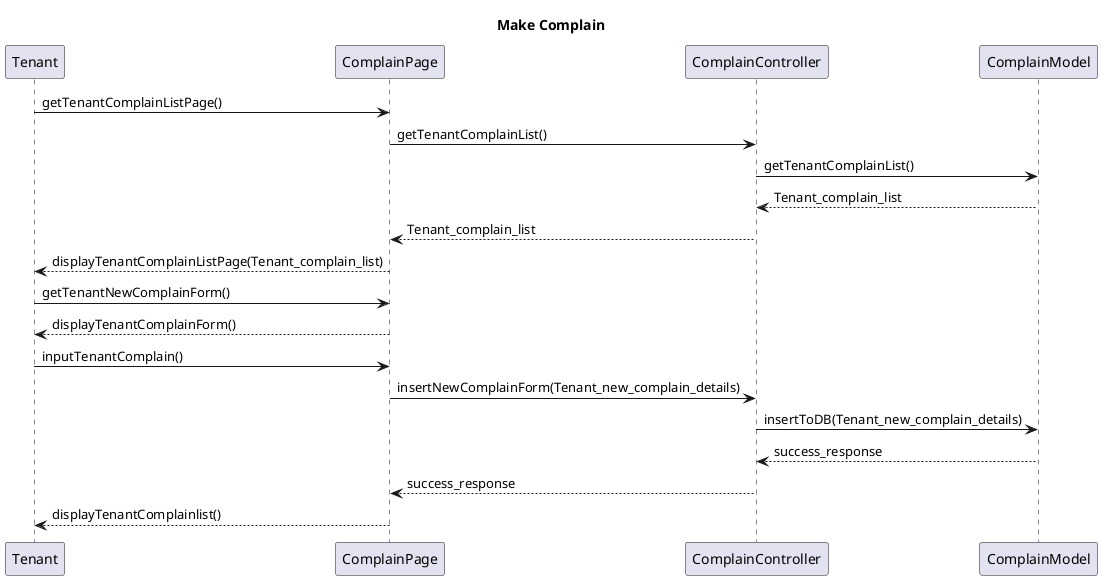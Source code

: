 @startuml
title Make Complain
Tenant -> ComplainPage: getTenantComplainListPage()
ComplainPage -> ComplainController: getTenantComplainList()
ComplainController -> ComplainModel: getTenantComplainList()
ComplainController <-- ComplainModel: Tenant_complain_list
ComplainPage <-- ComplainController: Tenant_complain_list
Tenant <-- ComplainPage: displayTenantComplainListPage(Tenant_complain_list)
Tenant -> ComplainPage: getTenantNewComplainForm()
Tenant <-- ComplainPage: displayTenantComplainForm()
Tenant -> ComplainPage: inputTenantComplain()
ComplainPage -> ComplainController: insertNewComplainForm(Tenant_new_complain_details)
ComplainController -> ComplainModel: insertToDB(Tenant_new_complain_details)
ComplainController <-- ComplainModel: success_response
ComplainPage <-- ComplainController: success_response
Tenant <-- ComplainPage: displayTenantComplainlist()

@enduml